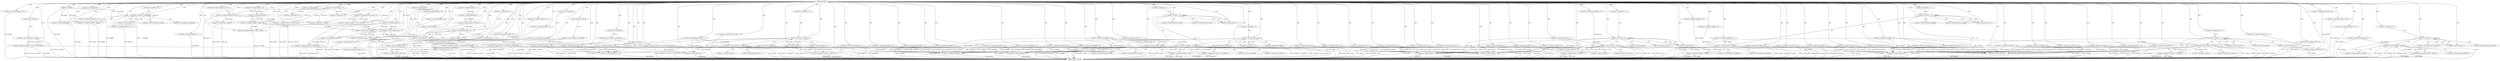 digraph itimmg {  
"7101996468378407389" [label = "(METHOD,itimmg)" ]
"7101996468378408052" [label = "(METHOD_RETURN,void)" ]
"7101996468378407390" [label = "(PARAM,char* lqpnjf)" ]
"7101996468378407395" [label = "(<operator>.assignment,yaggi[0] = 47)" ]
"7101996468378407400" [label = "(<operator>.assignment,yaggi[1] = 35)" ]
"7101996468378407406" [label = "(<operator>.assignment,hqnwye = (int*)calloc(4, sizeof(int)))" ]
"7101996468378407408" [label = "(<operator>.cast,(int*)calloc(4, sizeof(int)))" ]
"7101996468378407410" [label = "(calloc,calloc(4, sizeof(int)))" ]
"7101996468378407412" [label = "(<operator>.sizeOf,sizeof(int))" ]
"7101996468378407414" [label = "(<operator>.assignment,mffzov[0] = 26)" ]
"7101996468378407420" [label = "(<operator>.assignment,fielglq = 49)" ]
"7101996468378407424" [label = "(<operator>.assignment,gmaz = 3)" ]
"7101996468378407432" [label = "(<operator>.assignment,i=0)" ]
"7101996468378407435" [label = "(<operator>.lessThan,i < sizeof(lqpnjf))" ]
"7101996468378407437" [label = "(<operator>.sizeOf,sizeof(lqpnjf))" ]
"7101996468378407439" [label = "(<operator>.postIncrement,i++)" ]
"7101996468378407442" [label = "(<operator>.assignment,urnnh[i] = lqpnjf[i])" ]
"7101996468378407450" [label = "(<operator>.assignment,qoiwzed = 36)" ]
"7101996468378407454" [label = "(<operator>.assignment,yaggi[2] = 76)" ]
"7101996468378407459" [label = "(<operator>.assignment,mffzov[1] = 60)" ]
"7101996468378407465" [label = "(<operator>.assignment,xgdfsj = 4)" ]
"7101996468378407468" [label = "(<operator>.assignment,arxz[0] = 71)" ]
"7101996468378407474" [label = "(<operator>.assignment,fryg = 29)" ]
"7101996468378407477" [label = "(<operator>.assignment,mffzov[2] = 1)" ]
"7101996468378407484" [label = "(<operator>.assignment,eood = (int*)calloc(10, sizeof(int)))" ]
"7101996468378407486" [label = "(<operator>.cast,(int*)calloc(10, sizeof(int)))" ]
"7101996468378407488" [label = "(calloc,calloc(10, sizeof(int)))" ]
"7101996468378407490" [label = "(<operator>.sizeOf,sizeof(int))" ]
"7101996468378407492" [label = "(<operator>.assignment,eood[0] = 75)" ]
"7101996468378407497" [label = "(<operator>.assignment,qoiwzed = fryg + 6)" ]
"7101996468378407499" [label = "(<operator>.addition,fryg + 6)" ]
"7101996468378407502" [label = "(<operator>.assignment,eood[1] = 93)" ]
"7101996468378407507" [label = "(<operator>.assignment,iifjnazd = fryg + qoiwzed)" ]
"7101996468378407509" [label = "(<operator>.addition,fryg + qoiwzed)" ]
"7101996468378407513" [label = "(<operator>.assignment,toa = 5)" ]
"7101996468378407516" [label = "(<operator>.assignment,pwookkxf = (int*)calloc(9, sizeof(int)))" ]
"7101996468378407518" [label = "(<operator>.cast,(int*)calloc(9, sizeof(int)))" ]
"7101996468378407520" [label = "(calloc,calloc(9, sizeof(int)))" ]
"7101996468378407522" [label = "(<operator>.sizeOf,sizeof(int))" ]
"7101996468378407524" [label = "(<operator>.assignment,yaggi[3] = 87)" ]
"7101996468378407529" [label = "(<operator>.assignment,yaggi[4] = 44)" ]
"7101996468378407534" [label = "(<operator>.assignment,arxz[1] = 34)" ]
"7101996468378407539" [label = "(<operator>.assignment,yaggi[5] = 55)" ]
"7101996468378407544" [label = "(<operator>.assignment,pwookkxf[0] = 28)" ]
"7101996468378407549" [label = "(<operator>.assignment,qoiwzed = fryg + 6)" ]
"7101996468378407551" [label = "(<operator>.addition,fryg + 6)" ]
"7101996468378407555" [label = "(<operator>.assignment,vlcmhju = (int*)calloc(14, sizeof(int)))" ]
"7101996468378407557" [label = "(<operator>.cast,(int*)calloc(14, sizeof(int)))" ]
"7101996468378407559" [label = "(calloc,calloc(14, sizeof(int)))" ]
"7101996468378407561" [label = "(<operator>.sizeOf,sizeof(int))" ]
"7101996468378407563" [label = "(<operator>.assignment,pwookkxf[1] = 35)" ]
"7101996468378407568" [label = "(<operator>.assignment,xgdfsj = xgdfsj * 2)" ]
"7101996468378407570" [label = "(<operator>.multiplication,xgdfsj * 2)" ]
"7101996468378407573" [label = "(<operator>.assignment,fielglq = fielglq * 2)" ]
"7101996468378407575" [label = "(<operator>.multiplication,fielglq * 2)" ]
"7101996468378407578" [label = "(<operator>.assignment,ywmear = gmaz + fielglq)" ]
"7101996468378407580" [label = "(<operator>.addition,gmaz + fielglq)" ]
"7101996468378407583" [label = "(<operator>.assignment,hqnwye[0] = 47)" ]
"7101996468378407588" [label = "(<operator>.assignment,iifjnazd = fryg + qoiwzed)" ]
"7101996468378407590" [label = "(<operator>.addition,fryg + qoiwzed)" ]
"7101996468378407593" [label = "(<operator>.assignment,hqnwye[1] = 50)" ]
"7101996468378407598" [label = "(<operator>.assignment,ywmear = fielglq / gmaz)" ]
"7101996468378407600" [label = "(<operator>.division,fielglq / gmaz)" ]
"7101996468378407603" [label = "(<operator>.assignment,pwookkxf[2] = 77)" ]
"7101996468378407608" [label = "(<operator>.assignment,yaggi[6] = 57)" ]
"7101996468378407613" [label = "(<operator>.assignment,eood[2] = 71)" ]
"7101996468378407618" [label = "(<operator>.assignment,ywmear = fielglq / gmaz)" ]
"7101996468378407620" [label = "(<operator>.division,fielglq / gmaz)" ]
"7101996468378407623" [label = "(<operator>.assignment,mffzov[3] = 31)" ]
"7101996468378407628" [label = "(<operator>.assignment,vlcmhju[0] = 63)" ]
"7101996468378407633" [label = "(<operator>.assignment,arxz[2] = 30)" ]
"7101996468378407638" [label = "(<operator>.assignment,pwookkxf[3] = 19)" ]
"7101996468378407643" [label = "(<operator>.assignment,glc = xgdfsj * toa)" ]
"7101996468378407645" [label = "(<operator>.multiplication,xgdfsj * toa)" ]
"7101996468378407648" [label = "(<operator>.assignment,xgdfsj = toa + 6)" ]
"7101996468378407650" [label = "(<operator>.addition,toa + 6)" ]
"7101996468378407653" [label = "(<operator>.assignment,yaggi[7] = 24)" ]
"7101996468378407658" [label = "(<operator>.assignment,vlcmhju[1] = 52)" ]
"7101996468378407663" [label = "(<operator>.assignment,eood[3] = 52)" ]
"7101996468378407668" [label = "(<operator>.assignment,pwookkxf[4] = 42)" ]
"7101996468378407673" [label = "(<operator>.assignment,hqnwye[2] = 4)" ]
"7101996468378407678" [label = "(<operator>.assignment,arxz[3] = 15)" ]
"7101996468378407683" [label = "(<operator>.assignment,hqnwye[3] = 34)" ]
"7101996468378407688" [label = "(<operator>.assignment,vlcmhju[2] = 25)" ]
"7101996468378407693" [label = "(<operator>.assignment,vlcmhju[3] = 40)" ]
"7101996468378407698" [label = "(<operator>.assignment,arxz[4] = 89)" ]
"7101996468378407703" [label = "(<operator>.assignment,pwookkxf[5] = 8)" ]
"7101996468378407708" [label = "(<operator>.assignment,arxz[5] = 52)" ]
"7101996468378407713" [label = "(<operator>.assignment,glc = xgdfsj - toa)" ]
"7101996468378407715" [label = "(<operator>.subtraction,xgdfsj - toa)" ]
"7101996468378407718" [label = "(<operator>.assignment,eood[4] = 21)" ]
"7101996468378407725" [label = "(<operator>.assignment,i = 1)" ]
"7101996468378407728" [label = "(<operator>.lessThan,i < 6)" ]
"7101996468378407731" [label = "(<operator>.postIncrement,i++)" ]
"7101996468378407735" [label = "(<operator>.lessThan,arxz[0] < arxz[i])" ]
"7101996468378407743" [label = "(<operator>.assignment,arxz[0] = arxz[i])" ]
"7101996468378407750" [label = "(<operator>.assignment,vlcmhju[4] = 46)" ]
"7101996468378407755" [label = "(<operator>.assignment,vlcmhju[5] = 74)" ]
"7101996468378407762" [label = "(<operator>.assignment,i = 1)" ]
"7101996468378407765" [label = "(<operator>.lessThan,i < 4)" ]
"7101996468378407768" [label = "(<operator>.postIncrement,i++)" ]
"7101996468378407772" [label = "(<operator>.lessThan,*hqnwye < *(hqnwye+i))" ]
"7101996468378407776" [label = "(<operator>.addition,hqnwye+i)" ]
"7101996468378407780" [label = "(<operator>.assignment,*hqnwye = *(hqnwye+i))" ]
"7101996468378407784" [label = "(<operator>.addition,hqnwye+i)" ]
"7101996468378407787" [label = "(<operator>.assignment,pwookkxf[6] = 14)" ]
"7101996468378407792" [label = "(<operator>.assignment,pwookkxf[7] = 80)" ]
"7101996468378407797" [label = "(<operator>.assignment,eood[5] = 6)" ]
"7101996468378407802" [label = "(<operator>.assignment,pwookkxf[8] = 60)" ]
"7101996468378407809" [label = "(<operator>.assignment,i = 1)" ]
"7101996468378407812" [label = "(<operator>.lessThan,i < 9)" ]
"7101996468378407815" [label = "(<operator>.postIncrement,i++)" ]
"7101996468378407819" [label = "(<operator>.lessThan,*pwookkxf < *(pwookkxf+i))" ]
"7101996468378407823" [label = "(<operator>.addition,pwookkxf+i)" ]
"7101996468378407827" [label = "(<operator>.assignment,*pwookkxf = *(pwookkxf+i))" ]
"7101996468378407831" [label = "(<operator>.addition,pwookkxf+i)" ]
"7101996468378407834" [label = "(<operator>.assignment,mffzov[4] = 51)" ]
"7101996468378407839" [label = "(<operator>.assignment,mffzov[5] = 43)" ]
"7101996468378407844" [label = "(<operator>.assignment,eood[6] = 91)" ]
"7101996468378407849" [label = "(<operator>.assignment,yaggi[8] = 87)" ]
"7101996468378407854" [label = "(<operator>.assignment,vlcmhju[6] = 38)" ]
"7101996468378407859" [label = "(<operator>.assignment,eood[7] = 45)" ]
"7101996468378407864" [label = "(<operator>.assignment,vlcmhju[7] = 83)" ]
"7101996468378407869" [label = "(<operator>.assignment,eood[8] = 79)" ]
"7101996468378407874" [label = "(<operator>.assignment,yaggi[9] = 94)" ]
"7101996468378407879" [label = "(<operator>.assignment,eood[9] = 78)" ]
"7101996468378407886" [label = "(<operator>.assignment,i = 1)" ]
"7101996468378407889" [label = "(<operator>.lessThan,i < 10)" ]
"7101996468378407892" [label = "(<operator>.postIncrement,i++)" ]
"7101996468378407896" [label = "(<operator>.lessThan,*eood < *(eood+i))" ]
"7101996468378407900" [label = "(<operator>.addition,eood+i)" ]
"7101996468378407904" [label = "(<operator>.assignment,*eood = *(eood+i))" ]
"7101996468378407908" [label = "(<operator>.addition,eood+i)" ]
"7101996468378407913" [label = "(<operator>.assignment,i = 1)" ]
"7101996468378407916" [label = "(<operator>.lessThan,i < 10)" ]
"7101996468378407919" [label = "(<operator>.postIncrement,i++)" ]
"7101996468378407923" [label = "(<operator>.lessThan,yaggi[0] < yaggi[i])" ]
"7101996468378407931" [label = "(<operator>.assignment,yaggi[0] = yaggi[i])" ]
"7101996468378407938" [label = "(<operator>.assignment,vlcmhju[8] = 15)" ]
"7101996468378407943" [label = "(<operator>.assignment,mffzov[6] = 11)" ]
"7101996468378407948" [label = "(<operator>.assignment,vlcmhju[9] = 40)" ]
"7101996468378407953" [label = "(<operator>.assignment,mffzov[7] = 79)" ]
"7101996468378407958" [label = "(<operator>.assignment,vlcmhju[10] = 92)" ]
"7101996468378407963" [label = "(<operator>.assignment,vlcmhju[11] = 16)" ]
"7101996468378407968" [label = "(<operator>.assignment,mffzov[8] = 20)" ]
"7101996468378407973" [label = "(<operator>.assignment,vlcmhju[12] = 87)" ]
"7101996468378407978" [label = "(<operator>.assignment,mffzov[9] = 48)" ]
"7101996468378407983" [label = "(<operator>.assignment,vlcmhju[13] = 78)" ]
"7101996468378407990" [label = "(<operator>.assignment,i = 1)" ]
"7101996468378407993" [label = "(<operator>.lessThan,i < 14)" ]
"7101996468378407996" [label = "(<operator>.postIncrement,i++)" ]
"7101996468378408000" [label = "(<operator>.lessThan,*vlcmhju < *(vlcmhju+i))" ]
"7101996468378408004" [label = "(<operator>.addition,vlcmhju+i)" ]
"7101996468378408008" [label = "(<operator>.assignment,*vlcmhju = *(vlcmhju+i))" ]
"7101996468378408012" [label = "(<operator>.addition,vlcmhju+i)" ]
"7101996468378408015" [label = "(<operator>.assignment,mffzov[10] = 92)" ]
"7101996468378408020" [label = "(<operator>.assignment,mffzov[11] = 35)" ]
"7101996468378408027" [label = "(<operator>.assignment,i = 1)" ]
"7101996468378408030" [label = "(<operator>.lessThan,i < 12)" ]
"7101996468378408033" [label = "(<operator>.postIncrement,i++)" ]
"7101996468378408037" [label = "(<operator>.lessThan,mffzov[0] < mffzov[i])" ]
"7101996468378408045" [label = "(<operator>.assignment,mffzov[0] = mffzov[i])" ]
"7101996468378407443" [label = "(<operator>.indirectIndexAccess,urnnh[i])" ]
"7101996468378407446" [label = "(<operator>.indirectIndexAccess,lqpnjf[i])" ]
"7101996468378407736" [label = "(<operator>.indirectIndexAccess,arxz[0])" ]
"7101996468378407739" [label = "(<operator>.indirectIndexAccess,arxz[i])" ]
"7101996468378407744" [label = "(<operator>.indirectIndexAccess,arxz[0])" ]
"7101996468378407747" [label = "(<operator>.indirectIndexAccess,arxz[i])" ]
"7101996468378407773" [label = "(<operator>.indirection,*hqnwye)" ]
"7101996468378407775" [label = "(<operator>.indirection,*(hqnwye+i))" ]
"7101996468378407781" [label = "(<operator>.indirection,*hqnwye)" ]
"7101996468378407783" [label = "(<operator>.indirection,*(hqnwye+i))" ]
"7101996468378407820" [label = "(<operator>.indirection,*pwookkxf)" ]
"7101996468378407822" [label = "(<operator>.indirection,*(pwookkxf+i))" ]
"7101996468378407828" [label = "(<operator>.indirection,*pwookkxf)" ]
"7101996468378407830" [label = "(<operator>.indirection,*(pwookkxf+i))" ]
"7101996468378407897" [label = "(<operator>.indirection,*eood)" ]
"7101996468378407899" [label = "(<operator>.indirection,*(eood+i))" ]
"7101996468378407905" [label = "(<operator>.indirection,*eood)" ]
"7101996468378407907" [label = "(<operator>.indirection,*(eood+i))" ]
"7101996468378407924" [label = "(<operator>.indirectIndexAccess,yaggi[0])" ]
"7101996468378407927" [label = "(<operator>.indirectIndexAccess,yaggi[i])" ]
"7101996468378407932" [label = "(<operator>.indirectIndexAccess,yaggi[0])" ]
"7101996468378407935" [label = "(<operator>.indirectIndexAccess,yaggi[i])" ]
"7101996468378408001" [label = "(<operator>.indirection,*vlcmhju)" ]
"7101996468378408003" [label = "(<operator>.indirection,*(vlcmhju+i))" ]
"7101996468378408009" [label = "(<operator>.indirection,*vlcmhju)" ]
"7101996468378408011" [label = "(<operator>.indirection,*(vlcmhju+i))" ]
"7101996468378408038" [label = "(<operator>.indirectIndexAccess,mffzov[0])" ]
"7101996468378408041" [label = "(<operator>.indirectIndexAccess,mffzov[i])" ]
"7101996468378408046" [label = "(<operator>.indirectIndexAccess,mffzov[0])" ]
"7101996468378408049" [label = "(<operator>.indirectIndexAccess,mffzov[i])" ]
  "7101996468378407827" -> "7101996468378408052"  [ label = "DDG: *pwookkxf"] 
  "7101996468378407683" -> "7101996468378408052"  [ label = "DDG: hqnwye[3]"] 
  "7101996468378407963" -> "7101996468378408052"  [ label = "DDG: vlcmhju[11]"] 
  "7101996468378407973" -> "7101996468378408052"  [ label = "DDG: vlcmhju[12]"] 
  "7101996468378407524" -> "7101996468378408052"  [ label = "DDG: yaggi[3]"] 
  "7101996468378407623" -> "7101996468378408052"  [ label = "DDG: mffzov[3]"] 
  "7101996468378407831" -> "7101996468378408052"  [ label = "DDG: pwookkxf"] 
  "7101996468378407844" -> "7101996468378408052"  [ label = "DDG: eood[6]"] 
  "7101996468378408000" -> "7101996468378408052"  [ label = "DDG: *vlcmhju < *(vlcmhju+i)"] 
  "7101996468378407529" -> "7101996468378408052"  [ label = "DDG: yaggi[4]"] 
  "7101996468378407715" -> "7101996468378408052"  [ label = "DDG: xgdfsj"] 
  "7101996468378407819" -> "7101996468378408052"  [ label = "DDG: *pwookkxf < *(pwookkxf+i)"] 
  "7101996468378407916" -> "7101996468378408052"  [ label = "DDG: i < 10"] 
  "7101996468378407442" -> "7101996468378408052"  [ label = "DDG: lqpnjf[i]"] 
  "7101996468378407765" -> "7101996468378408052"  [ label = "DDG: i < 4"] 
  "7101996468378407502" -> "7101996468378408052"  [ label = "DDG: eood[1]"] 
  "7101996468378407400" -> "7101996468378408052"  [ label = "DDG: yaggi[1]"] 
  "7101996468378408008" -> "7101996468378408052"  [ label = "DDG: *(vlcmhju+i)"] 
  "7101996468378407772" -> "7101996468378408052"  [ label = "DDG: *hqnwye"] 
  "7101996468378408030" -> "7101996468378408052"  [ label = "DDG: i < 12"] 
  "7101996468378408037" -> "7101996468378408052"  [ label = "DDG: mffzov[i]"] 
  "7101996468378407938" -> "7101996468378408052"  [ label = "DDG: vlcmhju[8]"] 
  "7101996468378407797" -> "7101996468378408052"  [ label = "DDG: eood[5]"] 
  "7101996468378407780" -> "7101996468378408052"  [ label = "DDG: *hqnwye"] 
  "7101996468378407713" -> "7101996468378408052"  [ label = "DDG: glc"] 
  "7101996468378407573" -> "7101996468378408052"  [ label = "DDG: fielglq * 2"] 
  "7101996468378407776" -> "7101996468378408052"  [ label = "DDG: hqnwye"] 
  "7101996468378408000" -> "7101996468378408052"  [ label = "DDG: *vlcmhju"] 
  "7101996468378407904" -> "7101996468378408052"  [ label = "DDG: *(eood+i)"] 
  "7101996468378407715" -> "7101996468378408052"  [ label = "DDG: toa"] 
  "7101996468378408030" -> "7101996468378408052"  [ label = "DDG: i"] 
  "7101996468378407539" -> "7101996468378408052"  [ label = "DDG: yaggi[5]"] 
  "7101996468378407633" -> "7101996468378408052"  [ label = "DDG: arxz[2]"] 
  "7101996468378407792" -> "7101996468378408052"  [ label = "DDG: pwookkxf[7]"] 
  "7101996468378407618" -> "7101996468378408052"  [ label = "DDG: fielglq / gmaz"] 
  "7101996468378408037" -> "7101996468378408052"  [ label = "DDG: mffzov[0]"] 
  "7101996468378407735" -> "7101996468378408052"  [ label = "DDG: arxz[0]"] 
  "7101996468378407484" -> "7101996468378408052"  [ label = "DDG: (int*)calloc(10, sizeof(int))"] 
  "7101996468378407549" -> "7101996468378408052"  [ label = "DDG: fryg + 6"] 
  "7101996468378407908" -> "7101996468378408052"  [ label = "DDG: eood"] 
  "7101996468378407943" -> "7101996468378408052"  [ label = "DDG: mffzov[6]"] 
  "7101996468378407948" -> "7101996468378408052"  [ label = "DDG: vlcmhju[9]"] 
  "7101996468378408012" -> "7101996468378408052"  [ label = "DDG: vlcmhju"] 
  "7101996468378407593" -> "7101996468378408052"  [ label = "DDG: hqnwye[1]"] 
  "7101996468378407983" -> "7101996468378408052"  [ label = "DDG: vlcmhju[13]"] 
  "7101996468378407454" -> "7101996468378408052"  [ label = "DDG: yaggi[2]"] 
  "7101996468378407708" -> "7101996468378408052"  [ label = "DDG: arxz[5]"] 
  "7101996468378407555" -> "7101996468378408052"  [ label = "DDG: (int*)calloc(14, sizeof(int))"] 
  "7101996468378407588" -> "7101996468378408052"  [ label = "DDG: fryg + qoiwzed"] 
  "7101996468378407590" -> "7101996468378408052"  [ label = "DDG: fryg"] 
  "7101996468378407849" -> "7101996468378408052"  [ label = "DDG: yaggi[8]"] 
  "7101996468378407643" -> "7101996468378408052"  [ label = "DDG: xgdfsj * toa"] 
  "7101996468378407603" -> "7101996468378408052"  [ label = "DDG: pwookkxf[2]"] 
  "7101996468378407772" -> "7101996468378408052"  [ label = "DDG: *hqnwye < *(hqnwye+i)"] 
  "7101996468378407477" -> "7101996468378408052"  [ label = "DDG: mffzov[2]"] 
  "7101996468378407561" -> "7101996468378408052"  [ label = "DDG: int"] 
  "7101996468378408045" -> "7101996468378408052"  [ label = "DDG: mffzov[i]"] 
  "7101996468378407534" -> "7101996468378408052"  [ label = "DDG: arxz[1]"] 
  "7101996468378407437" -> "7101996468378408052"  [ label = "DDG: lqpnjf"] 
  "7101996468378407628" -> "7101996468378408052"  [ label = "DDG: vlcmhju[0]"] 
  "7101996468378407780" -> "7101996468378408052"  [ label = "DDG: *(hqnwye+i)"] 
  "7101996468378407544" -> "7101996468378408052"  [ label = "DDG: pwookkxf[0]"] 
  "7101996468378407693" -> "7101996468378408052"  [ label = "DDG: vlcmhju[3]"] 
  "7101996468378407827" -> "7101996468378408052"  [ label = "DDG: *(pwookkxf+i)"] 
  "7101996468378407802" -> "7101996468378408052"  [ label = "DDG: pwookkxf[8]"] 
  "7101996468378407839" -> "7101996468378408052"  [ label = "DDG: mffzov[5]"] 
  "7101996468378407395" -> "7101996468378408052"  [ label = "DDG: yaggi[0]"] 
  "7101996468378407516" -> "7101996468378408052"  [ label = "DDG: pwookkxf"] 
  "7101996468378407442" -> "7101996468378408052"  [ label = "DDG: urnnh[i]"] 
  "7101996468378407931" -> "7101996468378408052"  [ label = "DDG: yaggi[i]"] 
  "7101996468378408015" -> "7101996468378408052"  [ label = "DDG: mffzov[10]"] 
  "7101996468378407812" -> "7101996468378408052"  [ label = "DDG: i < 9"] 
  "7101996468378407618" -> "7101996468378408052"  [ label = "DDG: ywmear"] 
  "7101996468378407879" -> "7101996468378408052"  [ label = "DDG: eood[9]"] 
  "7101996468378407492" -> "7101996468378408052"  [ label = "DDG: eood[0]"] 
  "7101996468378407588" -> "7101996468378408052"  [ label = "DDG: iifjnazd"] 
  "7101996468378407923" -> "7101996468378408052"  [ label = "DDG: yaggi[0] < yaggi[i]"] 
  "7101996468378407787" -> "7101996468378408052"  [ label = "DDG: pwookkxf[6]"] 
  "7101996468378407834" -> "7101996468378408052"  [ label = "DDG: mffzov[4]"] 
  "7101996468378407859" -> "7101996468378408052"  [ label = "DDG: eood[7]"] 
  "7101996468378407578" -> "7101996468378408052"  [ label = "DDG: gmaz + fielglq"] 
  "7101996468378407864" -> "7101996468378408052"  [ label = "DDG: vlcmhju[7]"] 
  "7101996468378407408" -> "7101996468378408052"  [ label = "DDG: calloc(4, sizeof(int))"] 
  "7101996468378407993" -> "7101996468378408052"  [ label = "DDG: i < 14"] 
  "7101996468378407583" -> "7101996468378408052"  [ label = "DDG: hqnwye[0]"] 
  "7101996468378407735" -> "7101996468378408052"  [ label = "DDG: arxz[i]"] 
  "7101996468378407713" -> "7101996468378408052"  [ label = "DDG: xgdfsj - toa"] 
  "7101996468378407772" -> "7101996468378408052"  [ label = "DDG: *(hqnwye+i)"] 
  "7101996468378407728" -> "7101996468378408052"  [ label = "DDG: i < 6"] 
  "7101996468378407750" -> "7101996468378408052"  [ label = "DDG: vlcmhju[4]"] 
  "7101996468378407468" -> "7101996468378408052"  [ label = "DDG: arxz[0]"] 
  "7101996468378407435" -> "7101996468378408052"  [ label = "DDG: i < sizeof(lqpnjf)"] 
  "7101996468378407414" -> "7101996468378408052"  [ label = "DDG: mffzov[0]"] 
  "7101996468378407874" -> "7101996468378408052"  [ label = "DDG: yaggi[9]"] 
  "7101996468378407755" -> "7101996468378408052"  [ label = "DDG: vlcmhju[5]"] 
  "7101996468378407613" -> "7101996468378408052"  [ label = "DDG: eood[2]"] 
  "7101996468378407784" -> "7101996468378408052"  [ label = "DDG: hqnwye"] 
  "7101996468378407896" -> "7101996468378408052"  [ label = "DDG: *eood"] 
  "7101996468378407953" -> "7101996468378408052"  [ label = "DDG: mffzov[7]"] 
  "7101996468378407390" -> "7101996468378408052"  [ label = "DDG: lqpnjf"] 
  "7101996468378407958" -> "7101996468378408052"  [ label = "DDG: vlcmhju[10]"] 
  "7101996468378407823" -> "7101996468378408052"  [ label = "DDG: pwookkxf"] 
  "7101996468378407931" -> "7101996468378408052"  [ label = "DDG: yaggi[0]"] 
  "7101996468378407978" -> "7101996468378408052"  [ label = "DDG: mffzov[9]"] 
  "7101996468378407648" -> "7101996468378408052"  [ label = "DDG: toa + 6"] 
  "7101996468378407923" -> "7101996468378408052"  [ label = "DDG: yaggi[i]"] 
  "7101996468378407743" -> "7101996468378408052"  [ label = "DDG: arxz[0]"] 
  "7101996468378407406" -> "7101996468378408052"  [ label = "DDG: (int*)calloc(4, sizeof(int))"] 
  "7101996468378407668" -> "7101996468378408052"  [ label = "DDG: pwookkxf[4]"] 
  "7101996468378407718" -> "7101996468378408052"  [ label = "DDG: eood[4]"] 
  "7101996468378407620" -> "7101996468378408052"  [ label = "DDG: fielglq"] 
  "7101996468378407608" -> "7101996468378408052"  [ label = "DDG: yaggi[6]"] 
  "7101996468378407516" -> "7101996468378408052"  [ label = "DDG: (int*)calloc(9, sizeof(int))"] 
  "7101996468378407590" -> "7101996468378408052"  [ label = "DDG: qoiwzed"] 
  "7101996468378408045" -> "7101996468378408052"  [ label = "DDG: mffzov[0]"] 
  "7101996468378407658" -> "7101996468378408052"  [ label = "DDG: vlcmhju[1]"] 
  "7101996468378407653" -> "7101996468378408052"  [ label = "DDG: yaggi[7]"] 
  "7101996468378407968" -> "7101996468378408052"  [ label = "DDG: mffzov[8]"] 
  "7101996468378407896" -> "7101996468378408052"  [ label = "DDG: *eood < *(eood+i)"] 
  "7101996468378407459" -> "7101996468378408052"  [ label = "DDG: mffzov[1]"] 
  "7101996468378407819" -> "7101996468378408052"  [ label = "DDG: *pwookkxf"] 
  "7101996468378407663" -> "7101996468378408052"  [ label = "DDG: eood[3]"] 
  "7101996468378407620" -> "7101996468378408052"  [ label = "DDG: gmaz"] 
  "7101996468378407904" -> "7101996468378408052"  [ label = "DDG: *eood"] 
  "7101996468378407568" -> "7101996468378408052"  [ label = "DDG: xgdfsj * 2"] 
  "7101996468378407678" -> "7101996468378408052"  [ label = "DDG: arxz[3]"] 
  "7101996468378407673" -> "7101996468378408052"  [ label = "DDG: hqnwye[2]"] 
  "7101996468378408000" -> "7101996468378408052"  [ label = "DDG: *(vlcmhju+i)"] 
  "7101996468378407703" -> "7101996468378408052"  [ label = "DDG: pwookkxf[5]"] 
  "7101996468378407688" -> "7101996468378408052"  [ label = "DDG: vlcmhju[2]"] 
  "7101996468378407638" -> "7101996468378408052"  [ label = "DDG: pwookkxf[3]"] 
  "7101996468378407735" -> "7101996468378408052"  [ label = "DDG: arxz[0] < arxz[i]"] 
  "7101996468378408004" -> "7101996468378408052"  [ label = "DDG: vlcmhju"] 
  "7101996468378407743" -> "7101996468378408052"  [ label = "DDG: arxz[i]"] 
  "7101996468378407869" -> "7101996468378408052"  [ label = "DDG: eood[8]"] 
  "7101996468378407923" -> "7101996468378408052"  [ label = "DDG: yaggi[0]"] 
  "7101996468378407518" -> "7101996468378408052"  [ label = "DDG: calloc(9, sizeof(int))"] 
  "7101996468378407854" -> "7101996468378408052"  [ label = "DDG: vlcmhju[6]"] 
  "7101996468378407819" -> "7101996468378408052"  [ label = "DDG: *(pwookkxf+i)"] 
  "7101996468378407900" -> "7101996468378408052"  [ label = "DDG: eood"] 
  "7101996468378407557" -> "7101996468378408052"  [ label = "DDG: calloc(14, sizeof(int))"] 
  "7101996468378407555" -> "7101996468378408052"  [ label = "DDG: vlcmhju"] 
  "7101996468378407484" -> "7101996468378408052"  [ label = "DDG: eood"] 
  "7101996468378407486" -> "7101996468378408052"  [ label = "DDG: calloc(10, sizeof(int))"] 
  "7101996468378407896" -> "7101996468378408052"  [ label = "DDG: *(eood+i)"] 
  "7101996468378408037" -> "7101996468378408052"  [ label = "DDG: mffzov[0] < mffzov[i]"] 
  "7101996468378407406" -> "7101996468378408052"  [ label = "DDG: hqnwye"] 
  "7101996468378407563" -> "7101996468378408052"  [ label = "DDG: pwookkxf[1]"] 
  "7101996468378407698" -> "7101996468378408052"  [ label = "DDG: arxz[4]"] 
  "7101996468378408020" -> "7101996468378408052"  [ label = "DDG: mffzov[11]"] 
  "7101996468378408008" -> "7101996468378408052"  [ label = "DDG: *vlcmhju"] 
  "7101996468378407389" -> "7101996468378407390"  [ label = "DDG: "] 
  "7101996468378407389" -> "7101996468378407395"  [ label = "DDG: "] 
  "7101996468378407389" -> "7101996468378407400"  [ label = "DDG: "] 
  "7101996468378407408" -> "7101996468378407406"  [ label = "DDG: calloc(4, sizeof(int))"] 
  "7101996468378407389" -> "7101996468378407406"  [ label = "DDG: "] 
  "7101996468378407410" -> "7101996468378407408"  [ label = "DDG: 4"] 
  "7101996468378407389" -> "7101996468378407410"  [ label = "DDG: "] 
  "7101996468378407389" -> "7101996468378407412"  [ label = "DDG: "] 
  "7101996468378407389" -> "7101996468378407414"  [ label = "DDG: "] 
  "7101996468378407389" -> "7101996468378407420"  [ label = "DDG: "] 
  "7101996468378407389" -> "7101996468378407424"  [ label = "DDG: "] 
  "7101996468378407389" -> "7101996468378407432"  [ label = "DDG: "] 
  "7101996468378407432" -> "7101996468378407435"  [ label = "DDG: i"] 
  "7101996468378407439" -> "7101996468378407435"  [ label = "DDG: i"] 
  "7101996468378407389" -> "7101996468378407435"  [ label = "DDG: "] 
  "7101996468378407390" -> "7101996468378407435"  [ label = "DDG: lqpnjf"] 
  "7101996468378407390" -> "7101996468378407437"  [ label = "DDG: lqpnjf"] 
  "7101996468378407389" -> "7101996468378407437"  [ label = "DDG: "] 
  "7101996468378407435" -> "7101996468378407439"  [ label = "DDG: i"] 
  "7101996468378407389" -> "7101996468378407439"  [ label = "DDG: "] 
  "7101996468378407390" -> "7101996468378407442"  [ label = "DDG: lqpnjf"] 
  "7101996468378407389" -> "7101996468378407442"  [ label = "DDG: "] 
  "7101996468378407389" -> "7101996468378407450"  [ label = "DDG: "] 
  "7101996468378407389" -> "7101996468378407454"  [ label = "DDG: "] 
  "7101996468378407389" -> "7101996468378407459"  [ label = "DDG: "] 
  "7101996468378407389" -> "7101996468378407465"  [ label = "DDG: "] 
  "7101996468378407389" -> "7101996468378407468"  [ label = "DDG: "] 
  "7101996468378407389" -> "7101996468378407474"  [ label = "DDG: "] 
  "7101996468378407389" -> "7101996468378407477"  [ label = "DDG: "] 
  "7101996468378407486" -> "7101996468378407484"  [ label = "DDG: calloc(10, sizeof(int))"] 
  "7101996468378407389" -> "7101996468378407484"  [ label = "DDG: "] 
  "7101996468378407488" -> "7101996468378407486"  [ label = "DDG: 10"] 
  "7101996468378407389" -> "7101996468378407488"  [ label = "DDG: "] 
  "7101996468378407389" -> "7101996468378407490"  [ label = "DDG: "] 
  "7101996468378407389" -> "7101996468378407492"  [ label = "DDG: "] 
  "7101996468378407474" -> "7101996468378407497"  [ label = "DDG: fryg"] 
  "7101996468378407389" -> "7101996468378407497"  [ label = "DDG: "] 
  "7101996468378407474" -> "7101996468378407499"  [ label = "DDG: fryg"] 
  "7101996468378407389" -> "7101996468378407499"  [ label = "DDG: "] 
  "7101996468378407389" -> "7101996468378407502"  [ label = "DDG: "] 
  "7101996468378407389" -> "7101996468378407507"  [ label = "DDG: "] 
  "7101996468378407474" -> "7101996468378407507"  [ label = "DDG: fryg"] 
  "7101996468378407497" -> "7101996468378407507"  [ label = "DDG: qoiwzed"] 
  "7101996468378407389" -> "7101996468378407509"  [ label = "DDG: "] 
  "7101996468378407474" -> "7101996468378407509"  [ label = "DDG: fryg"] 
  "7101996468378407497" -> "7101996468378407509"  [ label = "DDG: qoiwzed"] 
  "7101996468378407389" -> "7101996468378407513"  [ label = "DDG: "] 
  "7101996468378407518" -> "7101996468378407516"  [ label = "DDG: calloc(9, sizeof(int))"] 
  "7101996468378407389" -> "7101996468378407516"  [ label = "DDG: "] 
  "7101996468378407520" -> "7101996468378407518"  [ label = "DDG: 9"] 
  "7101996468378407389" -> "7101996468378407520"  [ label = "DDG: "] 
  "7101996468378407389" -> "7101996468378407522"  [ label = "DDG: "] 
  "7101996468378407389" -> "7101996468378407524"  [ label = "DDG: "] 
  "7101996468378407389" -> "7101996468378407529"  [ label = "DDG: "] 
  "7101996468378407389" -> "7101996468378407534"  [ label = "DDG: "] 
  "7101996468378407389" -> "7101996468378407539"  [ label = "DDG: "] 
  "7101996468378407389" -> "7101996468378407544"  [ label = "DDG: "] 
  "7101996468378407389" -> "7101996468378407549"  [ label = "DDG: "] 
  "7101996468378407474" -> "7101996468378407549"  [ label = "DDG: fryg"] 
  "7101996468378407389" -> "7101996468378407551"  [ label = "DDG: "] 
  "7101996468378407474" -> "7101996468378407551"  [ label = "DDG: fryg"] 
  "7101996468378407557" -> "7101996468378407555"  [ label = "DDG: calloc(14, sizeof(int))"] 
  "7101996468378407389" -> "7101996468378407555"  [ label = "DDG: "] 
  "7101996468378407559" -> "7101996468378407557"  [ label = "DDG: 14"] 
  "7101996468378407389" -> "7101996468378407559"  [ label = "DDG: "] 
  "7101996468378407389" -> "7101996468378407561"  [ label = "DDG: "] 
  "7101996468378407389" -> "7101996468378407563"  [ label = "DDG: "] 
  "7101996468378407570" -> "7101996468378407568"  [ label = "DDG: xgdfsj"] 
  "7101996468378407570" -> "7101996468378407568"  [ label = "DDG: 2"] 
  "7101996468378407389" -> "7101996468378407568"  [ label = "DDG: "] 
  "7101996468378407465" -> "7101996468378407570"  [ label = "DDG: xgdfsj"] 
  "7101996468378407389" -> "7101996468378407570"  [ label = "DDG: "] 
  "7101996468378407575" -> "7101996468378407573"  [ label = "DDG: fielglq"] 
  "7101996468378407575" -> "7101996468378407573"  [ label = "DDG: 2"] 
  "7101996468378407389" -> "7101996468378407573"  [ label = "DDG: "] 
  "7101996468378407420" -> "7101996468378407575"  [ label = "DDG: fielglq"] 
  "7101996468378407389" -> "7101996468378407575"  [ label = "DDG: "] 
  "7101996468378407424" -> "7101996468378407578"  [ label = "DDG: gmaz"] 
  "7101996468378407389" -> "7101996468378407578"  [ label = "DDG: "] 
  "7101996468378407573" -> "7101996468378407578"  [ label = "DDG: fielglq"] 
  "7101996468378407424" -> "7101996468378407580"  [ label = "DDG: gmaz"] 
  "7101996468378407389" -> "7101996468378407580"  [ label = "DDG: "] 
  "7101996468378407573" -> "7101996468378407580"  [ label = "DDG: fielglq"] 
  "7101996468378407389" -> "7101996468378407583"  [ label = "DDG: "] 
  "7101996468378407389" -> "7101996468378407588"  [ label = "DDG: "] 
  "7101996468378407474" -> "7101996468378407588"  [ label = "DDG: fryg"] 
  "7101996468378407549" -> "7101996468378407588"  [ label = "DDG: qoiwzed"] 
  "7101996468378407389" -> "7101996468378407590"  [ label = "DDG: "] 
  "7101996468378407474" -> "7101996468378407590"  [ label = "DDG: fryg"] 
  "7101996468378407549" -> "7101996468378407590"  [ label = "DDG: qoiwzed"] 
  "7101996468378407389" -> "7101996468378407593"  [ label = "DDG: "] 
  "7101996468378407600" -> "7101996468378407598"  [ label = "DDG: fielglq"] 
  "7101996468378407600" -> "7101996468378407598"  [ label = "DDG: gmaz"] 
  "7101996468378407389" -> "7101996468378407598"  [ label = "DDG: "] 
  "7101996468378407389" -> "7101996468378407600"  [ label = "DDG: "] 
  "7101996468378407573" -> "7101996468378407600"  [ label = "DDG: fielglq"] 
  "7101996468378407424" -> "7101996468378407600"  [ label = "DDG: gmaz"] 
  "7101996468378407389" -> "7101996468378407603"  [ label = "DDG: "] 
  "7101996468378407389" -> "7101996468378407608"  [ label = "DDG: "] 
  "7101996468378407389" -> "7101996468378407613"  [ label = "DDG: "] 
  "7101996468378407620" -> "7101996468378407618"  [ label = "DDG: fielglq"] 
  "7101996468378407620" -> "7101996468378407618"  [ label = "DDG: gmaz"] 
  "7101996468378407389" -> "7101996468378407618"  [ label = "DDG: "] 
  "7101996468378407600" -> "7101996468378407620"  [ label = "DDG: fielglq"] 
  "7101996468378407389" -> "7101996468378407620"  [ label = "DDG: "] 
  "7101996468378407600" -> "7101996468378407620"  [ label = "DDG: gmaz"] 
  "7101996468378407389" -> "7101996468378407623"  [ label = "DDG: "] 
  "7101996468378407389" -> "7101996468378407628"  [ label = "DDG: "] 
  "7101996468378407389" -> "7101996468378407633"  [ label = "DDG: "] 
  "7101996468378407389" -> "7101996468378407638"  [ label = "DDG: "] 
  "7101996468378407645" -> "7101996468378407643"  [ label = "DDG: xgdfsj"] 
  "7101996468378407645" -> "7101996468378407643"  [ label = "DDG: toa"] 
  "7101996468378407389" -> "7101996468378407643"  [ label = "DDG: "] 
  "7101996468378407568" -> "7101996468378407645"  [ label = "DDG: xgdfsj"] 
  "7101996468378407389" -> "7101996468378407645"  [ label = "DDG: "] 
  "7101996468378407513" -> "7101996468378407645"  [ label = "DDG: toa"] 
  "7101996468378407645" -> "7101996468378407648"  [ label = "DDG: toa"] 
  "7101996468378407389" -> "7101996468378407648"  [ label = "DDG: "] 
  "7101996468378407645" -> "7101996468378407650"  [ label = "DDG: toa"] 
  "7101996468378407389" -> "7101996468378407650"  [ label = "DDG: "] 
  "7101996468378407389" -> "7101996468378407653"  [ label = "DDG: "] 
  "7101996468378407389" -> "7101996468378407658"  [ label = "DDG: "] 
  "7101996468378407389" -> "7101996468378407663"  [ label = "DDG: "] 
  "7101996468378407389" -> "7101996468378407668"  [ label = "DDG: "] 
  "7101996468378407389" -> "7101996468378407673"  [ label = "DDG: "] 
  "7101996468378407389" -> "7101996468378407678"  [ label = "DDG: "] 
  "7101996468378407389" -> "7101996468378407683"  [ label = "DDG: "] 
  "7101996468378407389" -> "7101996468378407688"  [ label = "DDG: "] 
  "7101996468378407389" -> "7101996468378407693"  [ label = "DDG: "] 
  "7101996468378407389" -> "7101996468378407698"  [ label = "DDG: "] 
  "7101996468378407389" -> "7101996468378407703"  [ label = "DDG: "] 
  "7101996468378407389" -> "7101996468378407708"  [ label = "DDG: "] 
  "7101996468378407715" -> "7101996468378407713"  [ label = "DDG: xgdfsj"] 
  "7101996468378407715" -> "7101996468378407713"  [ label = "DDG: toa"] 
  "7101996468378407389" -> "7101996468378407713"  [ label = "DDG: "] 
  "7101996468378407648" -> "7101996468378407715"  [ label = "DDG: xgdfsj"] 
  "7101996468378407389" -> "7101996468378407715"  [ label = "DDG: "] 
  "7101996468378407645" -> "7101996468378407715"  [ label = "DDG: toa"] 
  "7101996468378407389" -> "7101996468378407718"  [ label = "DDG: "] 
  "7101996468378407389" -> "7101996468378407725"  [ label = "DDG: "] 
  "7101996468378407731" -> "7101996468378407728"  [ label = "DDG: i"] 
  "7101996468378407725" -> "7101996468378407728"  [ label = "DDG: i"] 
  "7101996468378407389" -> "7101996468378407728"  [ label = "DDG: "] 
  "7101996468378407728" -> "7101996468378407731"  [ label = "DDG: i"] 
  "7101996468378407389" -> "7101996468378407731"  [ label = "DDG: "] 
  "7101996468378407468" -> "7101996468378407735"  [ label = "DDG: arxz[0]"] 
  "7101996468378407743" -> "7101996468378407735"  [ label = "DDG: arxz[0]"] 
  "7101996468378407735" -> "7101996468378407743"  [ label = "DDG: arxz[i]"] 
  "7101996468378407389" -> "7101996468378407750"  [ label = "DDG: "] 
  "7101996468378407389" -> "7101996468378407755"  [ label = "DDG: "] 
  "7101996468378407389" -> "7101996468378407762"  [ label = "DDG: "] 
  "7101996468378407768" -> "7101996468378407765"  [ label = "DDG: i"] 
  "7101996468378407762" -> "7101996468378407765"  [ label = "DDG: i"] 
  "7101996468378407389" -> "7101996468378407765"  [ label = "DDG: "] 
  "7101996468378407389" -> "7101996468378407768"  [ label = "DDG: "] 
  "7101996468378407765" -> "7101996468378407768"  [ label = "DDG: i"] 
  "7101996468378407780" -> "7101996468378407772"  [ label = "DDG: *hqnwye"] 
  "7101996468378407583" -> "7101996468378407772"  [ label = "DDG: hqnwye[0]"] 
  "7101996468378407683" -> "7101996468378407776"  [ label = "DDG: hqnwye[3]"] 
  "7101996468378407593" -> "7101996468378407776"  [ label = "DDG: hqnwye[1]"] 
  "7101996468378407583" -> "7101996468378407776"  [ label = "DDG: hqnwye[0]"] 
  "7101996468378407673" -> "7101996468378407776"  [ label = "DDG: hqnwye[2]"] 
  "7101996468378407406" -> "7101996468378407776"  [ label = "DDG: hqnwye"] 
  "7101996468378407389" -> "7101996468378407776"  [ label = "DDG: "] 
  "7101996468378407765" -> "7101996468378407776"  [ label = "DDG: i"] 
  "7101996468378407772" -> "7101996468378407780"  [ label = "DDG: *(hqnwye+i)"] 
  "7101996468378407683" -> "7101996468378407784"  [ label = "DDG: hqnwye[3]"] 
  "7101996468378407593" -> "7101996468378407784"  [ label = "DDG: hqnwye[1]"] 
  "7101996468378407583" -> "7101996468378407784"  [ label = "DDG: hqnwye[0]"] 
  "7101996468378407673" -> "7101996468378407784"  [ label = "DDG: hqnwye[2]"] 
  "7101996468378407389" -> "7101996468378407784"  [ label = "DDG: "] 
  "7101996468378407765" -> "7101996468378407784"  [ label = "DDG: i"] 
  "7101996468378407389" -> "7101996468378407787"  [ label = "DDG: "] 
  "7101996468378407389" -> "7101996468378407792"  [ label = "DDG: "] 
  "7101996468378407389" -> "7101996468378407797"  [ label = "DDG: "] 
  "7101996468378407389" -> "7101996468378407802"  [ label = "DDG: "] 
  "7101996468378407389" -> "7101996468378407809"  [ label = "DDG: "] 
  "7101996468378407815" -> "7101996468378407812"  [ label = "DDG: i"] 
  "7101996468378407809" -> "7101996468378407812"  [ label = "DDG: i"] 
  "7101996468378407389" -> "7101996468378407812"  [ label = "DDG: "] 
  "7101996468378407389" -> "7101996468378407815"  [ label = "DDG: "] 
  "7101996468378407812" -> "7101996468378407815"  [ label = "DDG: i"] 
  "7101996468378407827" -> "7101996468378407819"  [ label = "DDG: *pwookkxf"] 
  "7101996468378407544" -> "7101996468378407819"  [ label = "DDG: pwookkxf[0]"] 
  "7101996468378407792" -> "7101996468378407823"  [ label = "DDG: pwookkxf[7]"] 
  "7101996468378407603" -> "7101996468378407823"  [ label = "DDG: pwookkxf[2]"] 
  "7101996468378407516" -> "7101996468378407823"  [ label = "DDG: pwookkxf"] 
  "7101996468378407787" -> "7101996468378407823"  [ label = "DDG: pwookkxf[6]"] 
  "7101996468378407668" -> "7101996468378407823"  [ label = "DDG: pwookkxf[4]"] 
  "7101996468378407563" -> "7101996468378407823"  [ label = "DDG: pwookkxf[1]"] 
  "7101996468378407544" -> "7101996468378407823"  [ label = "DDG: pwookkxf[0]"] 
  "7101996468378407802" -> "7101996468378407823"  [ label = "DDG: pwookkxf[8]"] 
  "7101996468378407703" -> "7101996468378407823"  [ label = "DDG: pwookkxf[5]"] 
  "7101996468378407638" -> "7101996468378407823"  [ label = "DDG: pwookkxf[3]"] 
  "7101996468378407389" -> "7101996468378407823"  [ label = "DDG: "] 
  "7101996468378407812" -> "7101996468378407823"  [ label = "DDG: i"] 
  "7101996468378407819" -> "7101996468378407827"  [ label = "DDG: *(pwookkxf+i)"] 
  "7101996468378407792" -> "7101996468378407831"  [ label = "DDG: pwookkxf[7]"] 
  "7101996468378407603" -> "7101996468378407831"  [ label = "DDG: pwookkxf[2]"] 
  "7101996468378407787" -> "7101996468378407831"  [ label = "DDG: pwookkxf[6]"] 
  "7101996468378407668" -> "7101996468378407831"  [ label = "DDG: pwookkxf[4]"] 
  "7101996468378407563" -> "7101996468378407831"  [ label = "DDG: pwookkxf[1]"] 
  "7101996468378407544" -> "7101996468378407831"  [ label = "DDG: pwookkxf[0]"] 
  "7101996468378407802" -> "7101996468378407831"  [ label = "DDG: pwookkxf[8]"] 
  "7101996468378407703" -> "7101996468378407831"  [ label = "DDG: pwookkxf[5]"] 
  "7101996468378407638" -> "7101996468378407831"  [ label = "DDG: pwookkxf[3]"] 
  "7101996468378407389" -> "7101996468378407831"  [ label = "DDG: "] 
  "7101996468378407516" -> "7101996468378407831"  [ label = "DDG: pwookkxf"] 
  "7101996468378407812" -> "7101996468378407831"  [ label = "DDG: i"] 
  "7101996468378407389" -> "7101996468378407834"  [ label = "DDG: "] 
  "7101996468378407389" -> "7101996468378407839"  [ label = "DDG: "] 
  "7101996468378407389" -> "7101996468378407844"  [ label = "DDG: "] 
  "7101996468378407389" -> "7101996468378407849"  [ label = "DDG: "] 
  "7101996468378407389" -> "7101996468378407854"  [ label = "DDG: "] 
  "7101996468378407389" -> "7101996468378407859"  [ label = "DDG: "] 
  "7101996468378407389" -> "7101996468378407864"  [ label = "DDG: "] 
  "7101996468378407389" -> "7101996468378407869"  [ label = "DDG: "] 
  "7101996468378407389" -> "7101996468378407874"  [ label = "DDG: "] 
  "7101996468378407389" -> "7101996468378407879"  [ label = "DDG: "] 
  "7101996468378407389" -> "7101996468378407886"  [ label = "DDG: "] 
  "7101996468378407892" -> "7101996468378407889"  [ label = "DDG: i"] 
  "7101996468378407886" -> "7101996468378407889"  [ label = "DDG: i"] 
  "7101996468378407389" -> "7101996468378407889"  [ label = "DDG: "] 
  "7101996468378407389" -> "7101996468378407892"  [ label = "DDG: "] 
  "7101996468378407889" -> "7101996468378407892"  [ label = "DDG: i"] 
  "7101996468378407492" -> "7101996468378407896"  [ label = "DDG: eood[0]"] 
  "7101996468378407904" -> "7101996468378407896"  [ label = "DDG: *eood"] 
  "7101996468378407844" -> "7101996468378407900"  [ label = "DDG: eood[6]"] 
  "7101996468378407502" -> "7101996468378407900"  [ label = "DDG: eood[1]"] 
  "7101996468378407797" -> "7101996468378407900"  [ label = "DDG: eood[5]"] 
  "7101996468378407859" -> "7101996468378407900"  [ label = "DDG: eood[7]"] 
  "7101996468378407613" -> "7101996468378407900"  [ label = "DDG: eood[2]"] 
  "7101996468378407718" -> "7101996468378407900"  [ label = "DDG: eood[4]"] 
  "7101996468378407663" -> "7101996468378407900"  [ label = "DDG: eood[3]"] 
  "7101996468378407484" -> "7101996468378407900"  [ label = "DDG: eood"] 
  "7101996468378407879" -> "7101996468378407900"  [ label = "DDG: eood[9]"] 
  "7101996468378407492" -> "7101996468378407900"  [ label = "DDG: eood[0]"] 
  "7101996468378407869" -> "7101996468378407900"  [ label = "DDG: eood[8]"] 
  "7101996468378407389" -> "7101996468378407900"  [ label = "DDG: "] 
  "7101996468378407889" -> "7101996468378407900"  [ label = "DDG: i"] 
  "7101996468378407896" -> "7101996468378407904"  [ label = "DDG: *(eood+i)"] 
  "7101996468378407844" -> "7101996468378407908"  [ label = "DDG: eood[6]"] 
  "7101996468378407502" -> "7101996468378407908"  [ label = "DDG: eood[1]"] 
  "7101996468378407797" -> "7101996468378407908"  [ label = "DDG: eood[5]"] 
  "7101996468378407859" -> "7101996468378407908"  [ label = "DDG: eood[7]"] 
  "7101996468378407613" -> "7101996468378407908"  [ label = "DDG: eood[2]"] 
  "7101996468378407718" -> "7101996468378407908"  [ label = "DDG: eood[4]"] 
  "7101996468378407663" -> "7101996468378407908"  [ label = "DDG: eood[3]"] 
  "7101996468378407879" -> "7101996468378407908"  [ label = "DDG: eood[9]"] 
  "7101996468378407492" -> "7101996468378407908"  [ label = "DDG: eood[0]"] 
  "7101996468378407869" -> "7101996468378407908"  [ label = "DDG: eood[8]"] 
  "7101996468378407389" -> "7101996468378407908"  [ label = "DDG: "] 
  "7101996468378407484" -> "7101996468378407908"  [ label = "DDG: eood"] 
  "7101996468378407889" -> "7101996468378407908"  [ label = "DDG: i"] 
  "7101996468378407389" -> "7101996468378407913"  [ label = "DDG: "] 
  "7101996468378407919" -> "7101996468378407916"  [ label = "DDG: i"] 
  "7101996468378407913" -> "7101996468378407916"  [ label = "DDG: i"] 
  "7101996468378407389" -> "7101996468378407916"  [ label = "DDG: "] 
  "7101996468378407916" -> "7101996468378407919"  [ label = "DDG: i"] 
  "7101996468378407389" -> "7101996468378407919"  [ label = "DDG: "] 
  "7101996468378407395" -> "7101996468378407923"  [ label = "DDG: yaggi[0]"] 
  "7101996468378407931" -> "7101996468378407923"  [ label = "DDG: yaggi[0]"] 
  "7101996468378407923" -> "7101996468378407931"  [ label = "DDG: yaggi[i]"] 
  "7101996468378407389" -> "7101996468378407938"  [ label = "DDG: "] 
  "7101996468378407389" -> "7101996468378407943"  [ label = "DDG: "] 
  "7101996468378407389" -> "7101996468378407948"  [ label = "DDG: "] 
  "7101996468378407389" -> "7101996468378407953"  [ label = "DDG: "] 
  "7101996468378407389" -> "7101996468378407958"  [ label = "DDG: "] 
  "7101996468378407389" -> "7101996468378407963"  [ label = "DDG: "] 
  "7101996468378407389" -> "7101996468378407968"  [ label = "DDG: "] 
  "7101996468378407389" -> "7101996468378407973"  [ label = "DDG: "] 
  "7101996468378407389" -> "7101996468378407978"  [ label = "DDG: "] 
  "7101996468378407389" -> "7101996468378407983"  [ label = "DDG: "] 
  "7101996468378407389" -> "7101996468378407990"  [ label = "DDG: "] 
  "7101996468378407996" -> "7101996468378407993"  [ label = "DDG: i"] 
  "7101996468378407990" -> "7101996468378407993"  [ label = "DDG: i"] 
  "7101996468378407389" -> "7101996468378407993"  [ label = "DDG: "] 
  "7101996468378407389" -> "7101996468378407996"  [ label = "DDG: "] 
  "7101996468378407993" -> "7101996468378407996"  [ label = "DDG: i"] 
  "7101996468378407628" -> "7101996468378408000"  [ label = "DDG: vlcmhju[0]"] 
  "7101996468378408008" -> "7101996468378408000"  [ label = "DDG: *vlcmhju"] 
  "7101996468378407938" -> "7101996468378408004"  [ label = "DDG: vlcmhju[8]"] 
  "7101996468378407948" -> "7101996468378408004"  [ label = "DDG: vlcmhju[9]"] 
  "7101996468378407628" -> "7101996468378408004"  [ label = "DDG: vlcmhju[0]"] 
  "7101996468378407693" -> "7101996468378408004"  [ label = "DDG: vlcmhju[3]"] 
  "7101996468378407864" -> "7101996468378408004"  [ label = "DDG: vlcmhju[7]"] 
  "7101996468378407750" -> "7101996468378408004"  [ label = "DDG: vlcmhju[4]"] 
  "7101996468378407755" -> "7101996468378408004"  [ label = "DDG: vlcmhju[5]"] 
  "7101996468378407958" -> "7101996468378408004"  [ label = "DDG: vlcmhju[10]"] 
  "7101996468378407658" -> "7101996468378408004"  [ label = "DDG: vlcmhju[1]"] 
  "7101996468378407555" -> "7101996468378408004"  [ label = "DDG: vlcmhju"] 
  "7101996468378407963" -> "7101996468378408004"  [ label = "DDG: vlcmhju[11]"] 
  "7101996468378407973" -> "7101996468378408004"  [ label = "DDG: vlcmhju[12]"] 
  "7101996468378407983" -> "7101996468378408004"  [ label = "DDG: vlcmhju[13]"] 
  "7101996468378407854" -> "7101996468378408004"  [ label = "DDG: vlcmhju[6]"] 
  "7101996468378407688" -> "7101996468378408004"  [ label = "DDG: vlcmhju[2]"] 
  "7101996468378407389" -> "7101996468378408004"  [ label = "DDG: "] 
  "7101996468378407993" -> "7101996468378408004"  [ label = "DDG: i"] 
  "7101996468378408000" -> "7101996468378408008"  [ label = "DDG: *(vlcmhju+i)"] 
  "7101996468378407938" -> "7101996468378408012"  [ label = "DDG: vlcmhju[8]"] 
  "7101996468378407948" -> "7101996468378408012"  [ label = "DDG: vlcmhju[9]"] 
  "7101996468378407983" -> "7101996468378408012"  [ label = "DDG: vlcmhju[13]"] 
  "7101996468378407628" -> "7101996468378408012"  [ label = "DDG: vlcmhju[0]"] 
  "7101996468378407693" -> "7101996468378408012"  [ label = "DDG: vlcmhju[3]"] 
  "7101996468378407864" -> "7101996468378408012"  [ label = "DDG: vlcmhju[7]"] 
  "7101996468378407750" -> "7101996468378408012"  [ label = "DDG: vlcmhju[4]"] 
  "7101996468378407755" -> "7101996468378408012"  [ label = "DDG: vlcmhju[5]"] 
  "7101996468378407958" -> "7101996468378408012"  [ label = "DDG: vlcmhju[10]"] 
  "7101996468378407658" -> "7101996468378408012"  [ label = "DDG: vlcmhju[1]"] 
  "7101996468378407963" -> "7101996468378408012"  [ label = "DDG: vlcmhju[11]"] 
  "7101996468378407973" -> "7101996468378408012"  [ label = "DDG: vlcmhju[12]"] 
  "7101996468378407854" -> "7101996468378408012"  [ label = "DDG: vlcmhju[6]"] 
  "7101996468378407688" -> "7101996468378408012"  [ label = "DDG: vlcmhju[2]"] 
  "7101996468378407389" -> "7101996468378408012"  [ label = "DDG: "] 
  "7101996468378407555" -> "7101996468378408012"  [ label = "DDG: vlcmhju"] 
  "7101996468378407993" -> "7101996468378408012"  [ label = "DDG: i"] 
  "7101996468378407389" -> "7101996468378408015"  [ label = "DDG: "] 
  "7101996468378407389" -> "7101996468378408020"  [ label = "DDG: "] 
  "7101996468378407389" -> "7101996468378408027"  [ label = "DDG: "] 
  "7101996468378408027" -> "7101996468378408030"  [ label = "DDG: i"] 
  "7101996468378408033" -> "7101996468378408030"  [ label = "DDG: i"] 
  "7101996468378407389" -> "7101996468378408030"  [ label = "DDG: "] 
  "7101996468378408030" -> "7101996468378408033"  [ label = "DDG: i"] 
  "7101996468378407389" -> "7101996468378408033"  [ label = "DDG: "] 
  "7101996468378407414" -> "7101996468378408037"  [ label = "DDG: mffzov[0]"] 
  "7101996468378408045" -> "7101996468378408037"  [ label = "DDG: mffzov[0]"] 
  "7101996468378408037" -> "7101996468378408045"  [ label = "DDG: mffzov[i]"] 
  "7101996468378407435" -> "7101996468378407435"  [ label = "CDG: "] 
  "7101996468378407435" -> "7101996468378407437"  [ label = "CDG: "] 
  "7101996468378407435" -> "7101996468378407439"  [ label = "CDG: "] 
  "7101996468378407435" -> "7101996468378407442"  [ label = "CDG: "] 
  "7101996468378407435" -> "7101996468378407443"  [ label = "CDG: "] 
  "7101996468378407435" -> "7101996468378407446"  [ label = "CDG: "] 
  "7101996468378407728" -> "7101996468378407736"  [ label = "CDG: "] 
  "7101996468378407728" -> "7101996468378407731"  [ label = "CDG: "] 
  "7101996468378407728" -> "7101996468378407735"  [ label = "CDG: "] 
  "7101996468378407728" -> "7101996468378407739"  [ label = "CDG: "] 
  "7101996468378407728" -> "7101996468378407728"  [ label = "CDG: "] 
  "7101996468378407735" -> "7101996468378407743"  [ label = "CDG: "] 
  "7101996468378407735" -> "7101996468378407747"  [ label = "CDG: "] 
  "7101996468378407735" -> "7101996468378407744"  [ label = "CDG: "] 
  "7101996468378407765" -> "7101996468378407776"  [ label = "CDG: "] 
  "7101996468378407765" -> "7101996468378407768"  [ label = "CDG: "] 
  "7101996468378407765" -> "7101996468378407765"  [ label = "CDG: "] 
  "7101996468378407765" -> "7101996468378407772"  [ label = "CDG: "] 
  "7101996468378407765" -> "7101996468378407773"  [ label = "CDG: "] 
  "7101996468378407765" -> "7101996468378407775"  [ label = "CDG: "] 
  "7101996468378407772" -> "7101996468378407784"  [ label = "CDG: "] 
  "7101996468378407772" -> "7101996468378407780"  [ label = "CDG: "] 
  "7101996468378407772" -> "7101996468378407781"  [ label = "CDG: "] 
  "7101996468378407772" -> "7101996468378407783"  [ label = "CDG: "] 
  "7101996468378407812" -> "7101996468378407812"  [ label = "CDG: "] 
  "7101996468378407812" -> "7101996468378407815"  [ label = "CDG: "] 
  "7101996468378407812" -> "7101996468378407820"  [ label = "CDG: "] 
  "7101996468378407812" -> "7101996468378407819"  [ label = "CDG: "] 
  "7101996468378407812" -> "7101996468378407822"  [ label = "CDG: "] 
  "7101996468378407812" -> "7101996468378407823"  [ label = "CDG: "] 
  "7101996468378407819" -> "7101996468378407828"  [ label = "CDG: "] 
  "7101996468378407819" -> "7101996468378407827"  [ label = "CDG: "] 
  "7101996468378407819" -> "7101996468378407830"  [ label = "CDG: "] 
  "7101996468378407819" -> "7101996468378407831"  [ label = "CDG: "] 
  "7101996468378407889" -> "7101996468378407896"  [ label = "CDG: "] 
  "7101996468378407889" -> "7101996468378407889"  [ label = "CDG: "] 
  "7101996468378407889" -> "7101996468378407892"  [ label = "CDG: "] 
  "7101996468378407889" -> "7101996468378407897"  [ label = "CDG: "] 
  "7101996468378407889" -> "7101996468378407900"  [ label = "CDG: "] 
  "7101996468378407889" -> "7101996468378407899"  [ label = "CDG: "] 
  "7101996468378407896" -> "7101996468378407905"  [ label = "CDG: "] 
  "7101996468378407896" -> "7101996468378407908"  [ label = "CDG: "] 
  "7101996468378407896" -> "7101996468378407907"  [ label = "CDG: "] 
  "7101996468378407896" -> "7101996468378407904"  [ label = "CDG: "] 
  "7101996468378407916" -> "7101996468378407916"  [ label = "CDG: "] 
  "7101996468378407916" -> "7101996468378407919"  [ label = "CDG: "] 
  "7101996468378407916" -> "7101996468378407924"  [ label = "CDG: "] 
  "7101996468378407916" -> "7101996468378407923"  [ label = "CDG: "] 
  "7101996468378407916" -> "7101996468378407927"  [ label = "CDG: "] 
  "7101996468378407923" -> "7101996468378407932"  [ label = "CDG: "] 
  "7101996468378407923" -> "7101996468378407931"  [ label = "CDG: "] 
  "7101996468378407923" -> "7101996468378407935"  [ label = "CDG: "] 
  "7101996468378407993" -> "7101996468378407993"  [ label = "CDG: "] 
  "7101996468378407993" -> "7101996468378407996"  [ label = "CDG: "] 
  "7101996468378407993" -> "7101996468378408001"  [ label = "CDG: "] 
  "7101996468378407993" -> "7101996468378408004"  [ label = "CDG: "] 
  "7101996468378407993" -> "7101996468378408003"  [ label = "CDG: "] 
  "7101996468378407993" -> "7101996468378408000"  [ label = "CDG: "] 
  "7101996468378408000" -> "7101996468378408008"  [ label = "CDG: "] 
  "7101996468378408000" -> "7101996468378408009"  [ label = "CDG: "] 
  "7101996468378408000" -> "7101996468378408012"  [ label = "CDG: "] 
  "7101996468378408000" -> "7101996468378408011"  [ label = "CDG: "] 
  "7101996468378408030" -> "7101996468378408033"  [ label = "CDG: "] 
  "7101996468378408030" -> "7101996468378408038"  [ label = "CDG: "] 
  "7101996468378408030" -> "7101996468378408037"  [ label = "CDG: "] 
  "7101996468378408030" -> "7101996468378408041"  [ label = "CDG: "] 
  "7101996468378408030" -> "7101996468378408030"  [ label = "CDG: "] 
  "7101996468378408037" -> "7101996468378408046"  [ label = "CDG: "] 
  "7101996468378408037" -> "7101996468378408045"  [ label = "CDG: "] 
  "7101996468378408037" -> "7101996468378408049"  [ label = "CDG: "] 
}
